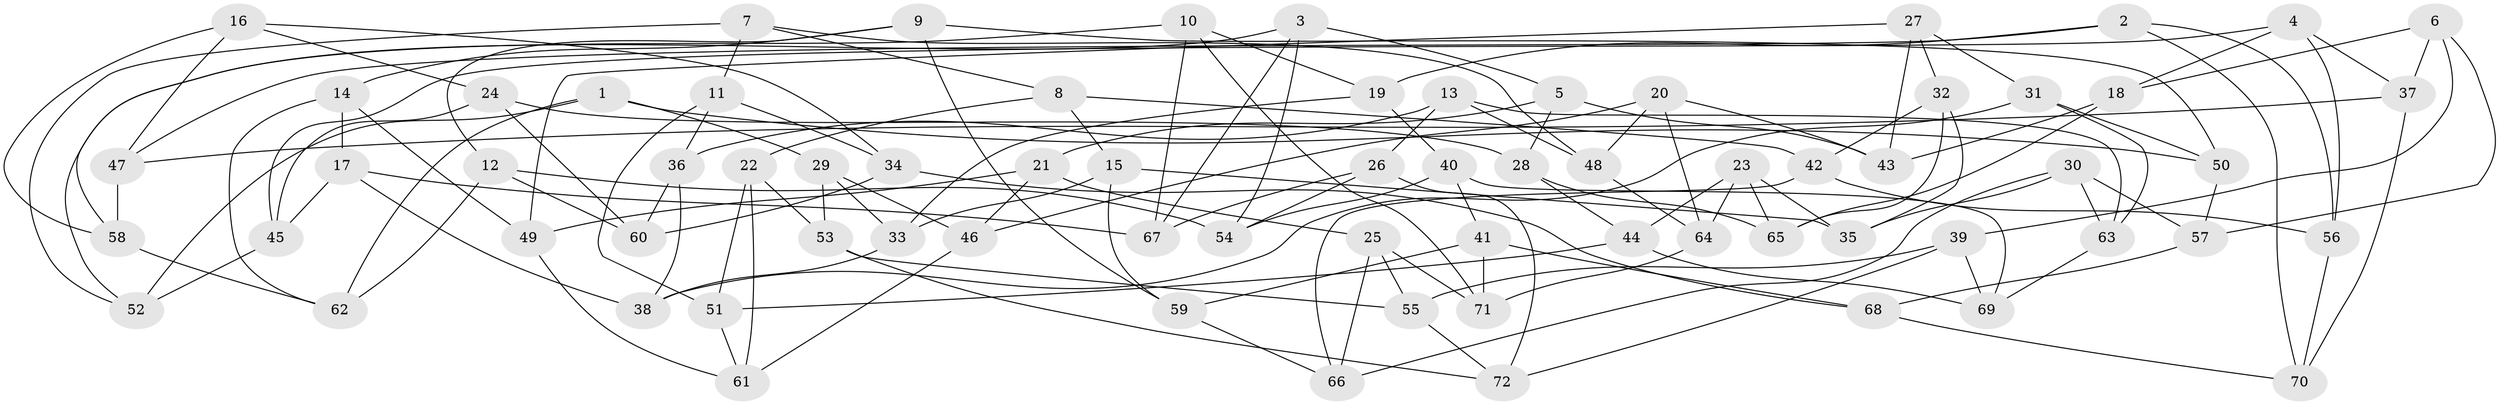 // Generated by graph-tools (version 1.1) at 2025/16/03/09/25 04:16:40]
// undirected, 72 vertices, 144 edges
graph export_dot {
graph [start="1"]
  node [color=gray90,style=filled];
  1;
  2;
  3;
  4;
  5;
  6;
  7;
  8;
  9;
  10;
  11;
  12;
  13;
  14;
  15;
  16;
  17;
  18;
  19;
  20;
  21;
  22;
  23;
  24;
  25;
  26;
  27;
  28;
  29;
  30;
  31;
  32;
  33;
  34;
  35;
  36;
  37;
  38;
  39;
  40;
  41;
  42;
  43;
  44;
  45;
  46;
  47;
  48;
  49;
  50;
  51;
  52;
  53;
  54;
  55;
  56;
  57;
  58;
  59;
  60;
  61;
  62;
  63;
  64;
  65;
  66;
  67;
  68;
  69;
  70;
  71;
  72;
  1 -- 52;
  1 -- 62;
  1 -- 29;
  1 -- 50;
  2 -- 19;
  2 -- 70;
  2 -- 56;
  2 -- 47;
  3 -- 67;
  3 -- 54;
  3 -- 52;
  3 -- 5;
  4 -- 18;
  4 -- 37;
  4 -- 45;
  4 -- 56;
  5 -- 21;
  5 -- 43;
  5 -- 28;
  6 -- 57;
  6 -- 37;
  6 -- 18;
  6 -- 39;
  7 -- 48;
  7 -- 11;
  7 -- 8;
  7 -- 52;
  8 -- 15;
  8 -- 42;
  8 -- 22;
  9 -- 50;
  9 -- 59;
  9 -- 12;
  9 -- 14;
  10 -- 67;
  10 -- 58;
  10 -- 19;
  10 -- 71;
  11 -- 34;
  11 -- 36;
  11 -- 51;
  12 -- 54;
  12 -- 62;
  12 -- 60;
  13 -- 36;
  13 -- 63;
  13 -- 48;
  13 -- 26;
  14 -- 17;
  14 -- 49;
  14 -- 62;
  15 -- 33;
  15 -- 59;
  15 -- 35;
  16 -- 24;
  16 -- 47;
  16 -- 34;
  16 -- 58;
  17 -- 67;
  17 -- 38;
  17 -- 45;
  18 -- 43;
  18 -- 65;
  19 -- 33;
  19 -- 40;
  20 -- 48;
  20 -- 46;
  20 -- 64;
  20 -- 43;
  21 -- 25;
  21 -- 46;
  21 -- 49;
  22 -- 61;
  22 -- 51;
  22 -- 53;
  23 -- 65;
  23 -- 35;
  23 -- 44;
  23 -- 64;
  24 -- 45;
  24 -- 28;
  24 -- 60;
  25 -- 66;
  25 -- 55;
  25 -- 71;
  26 -- 54;
  26 -- 72;
  26 -- 67;
  27 -- 31;
  27 -- 43;
  27 -- 49;
  27 -- 32;
  28 -- 44;
  28 -- 65;
  29 -- 33;
  29 -- 53;
  29 -- 46;
  30 -- 57;
  30 -- 35;
  30 -- 63;
  30 -- 66;
  31 -- 50;
  31 -- 63;
  31 -- 38;
  32 -- 35;
  32 -- 42;
  32 -- 65;
  33 -- 38;
  34 -- 60;
  34 -- 68;
  36 -- 38;
  36 -- 60;
  37 -- 47;
  37 -- 70;
  39 -- 72;
  39 -- 55;
  39 -- 69;
  40 -- 69;
  40 -- 41;
  40 -- 54;
  41 -- 71;
  41 -- 59;
  41 -- 68;
  42 -- 66;
  42 -- 56;
  44 -- 51;
  44 -- 69;
  45 -- 52;
  46 -- 61;
  47 -- 58;
  48 -- 64;
  49 -- 61;
  50 -- 57;
  51 -- 61;
  53 -- 72;
  53 -- 55;
  55 -- 72;
  56 -- 70;
  57 -- 68;
  58 -- 62;
  59 -- 66;
  63 -- 69;
  64 -- 71;
  68 -- 70;
}

